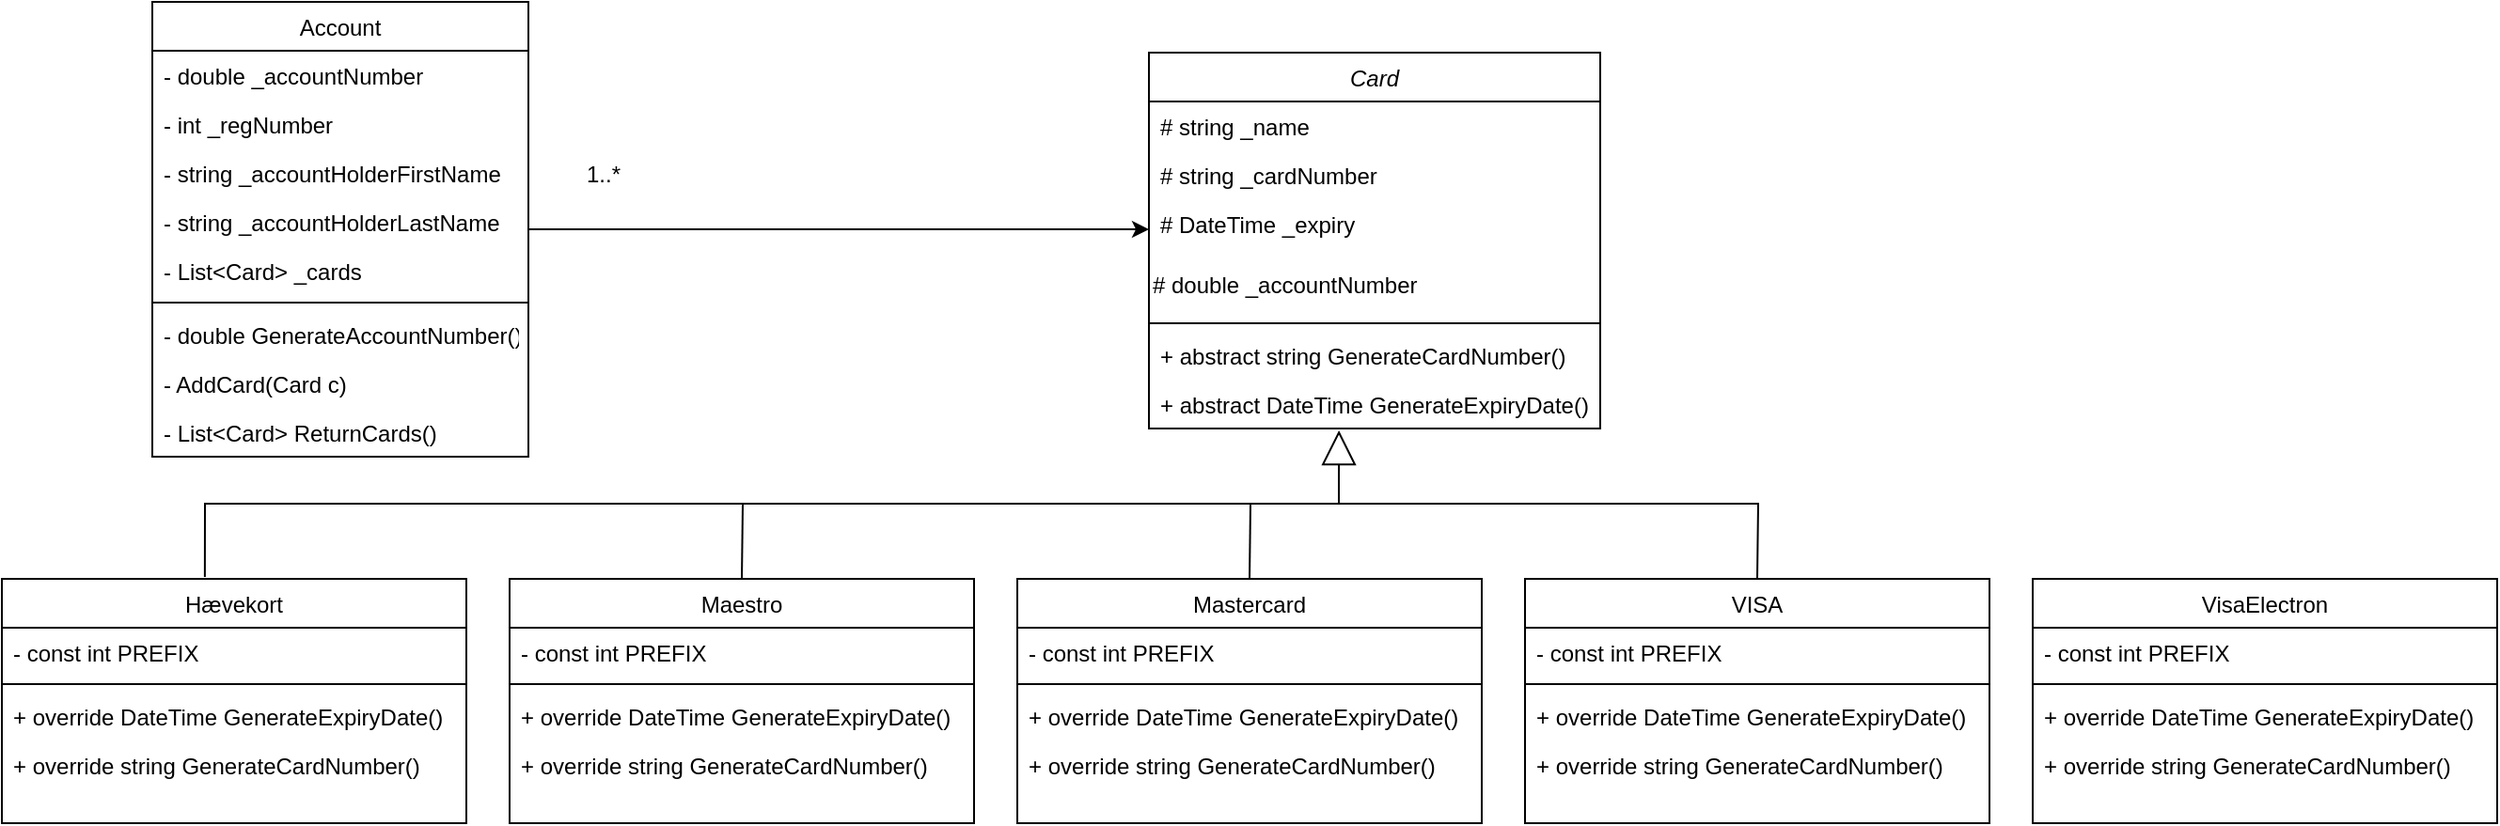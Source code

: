 <mxfile version="24.4.9" type="device">
  <diagram id="C5RBs43oDa-KdzZeNtuy" name="Page-1">
    <mxGraphModel dx="1500" dy="809" grid="1" gridSize="10" guides="1" tooltips="1" connect="1" arrows="1" fold="1" page="1" pageScale="1" pageWidth="827" pageHeight="1169" math="0" shadow="0">
      <root>
        <mxCell id="WIyWlLk6GJQsqaUBKTNV-0" />
        <mxCell id="WIyWlLk6GJQsqaUBKTNV-1" parent="WIyWlLk6GJQsqaUBKTNV-0" />
        <mxCell id="3WXc7A_SLaowkCH6H4nz-0" value="Card" style="swimlane;fontStyle=2;align=center;verticalAlign=top;childLayout=stackLayout;horizontal=1;startSize=26;horizontalStack=0;resizeParent=1;resizeLast=0;collapsible=1;marginBottom=0;rounded=0;shadow=0;strokeWidth=1;" vertex="1" parent="WIyWlLk6GJQsqaUBKTNV-1">
          <mxGeometry x="1220" y="160" width="240" height="200" as="geometry">
            <mxRectangle x="230" y="140" width="160" height="26" as="alternateBounds" />
          </mxGeometry>
        </mxCell>
        <mxCell id="3WXc7A_SLaowkCH6H4nz-1" value="# string _name" style="text;align=left;verticalAlign=top;spacingLeft=4;spacingRight=4;overflow=hidden;rotatable=0;points=[[0,0.5],[1,0.5]];portConstraint=eastwest;" vertex="1" parent="3WXc7A_SLaowkCH6H4nz-0">
          <mxGeometry y="26" width="240" height="26" as="geometry" />
        </mxCell>
        <mxCell id="3WXc7A_SLaowkCH6H4nz-2" value="# string _cardNumber" style="text;align=left;verticalAlign=top;spacingLeft=4;spacingRight=4;overflow=hidden;rotatable=0;points=[[0,0.5],[1,0.5]];portConstraint=eastwest;rounded=0;shadow=0;html=0;" vertex="1" parent="3WXc7A_SLaowkCH6H4nz-0">
          <mxGeometry y="52" width="240" height="26" as="geometry" />
        </mxCell>
        <mxCell id="3WXc7A_SLaowkCH6H4nz-3" value="# DateTime _expiry&#xa;&#xa;" style="text;align=left;verticalAlign=top;spacingLeft=4;spacingRight=4;overflow=hidden;rotatable=0;points=[[0,0.5],[1,0.5]];portConstraint=eastwest;rounded=0;shadow=0;html=0;" vertex="1" parent="3WXc7A_SLaowkCH6H4nz-0">
          <mxGeometry y="78" width="240" height="32" as="geometry" />
        </mxCell>
        <mxCell id="3WXc7A_SLaowkCH6H4nz-6" value="# double _accountNumber" style="text;whiteSpace=wrap;html=1;" vertex="1" parent="3WXc7A_SLaowkCH6H4nz-0">
          <mxGeometry y="110" width="240" height="30" as="geometry" />
        </mxCell>
        <mxCell id="3WXc7A_SLaowkCH6H4nz-4" value="" style="line;html=1;strokeWidth=1;align=left;verticalAlign=middle;spacingTop=-1;spacingLeft=3;spacingRight=3;rotatable=0;labelPosition=right;points=[];portConstraint=eastwest;" vertex="1" parent="3WXc7A_SLaowkCH6H4nz-0">
          <mxGeometry y="140" width="240" height="8" as="geometry" />
        </mxCell>
        <mxCell id="3WXc7A_SLaowkCH6H4nz-5" value="+ abstract string GenerateCardNumber()" style="text;align=left;verticalAlign=top;spacingLeft=4;spacingRight=4;overflow=hidden;rotatable=0;points=[[0,0.5],[1,0.5]];portConstraint=eastwest;" vertex="1" parent="3WXc7A_SLaowkCH6H4nz-0">
          <mxGeometry y="148" width="240" height="26" as="geometry" />
        </mxCell>
        <mxCell id="3WXc7A_SLaowkCH6H4nz-7" value="+ abstract DateTime GenerateExpiryDate()" style="text;align=left;verticalAlign=top;spacingLeft=4;spacingRight=4;overflow=hidden;rotatable=0;points=[[0,0.5],[1,0.5]];portConstraint=eastwest;" vertex="1" parent="3WXc7A_SLaowkCH6H4nz-0">
          <mxGeometry y="174" width="240" height="26" as="geometry" />
        </mxCell>
        <mxCell id="3WXc7A_SLaowkCH6H4nz-8" value="Hævekort" style="swimlane;fontStyle=0;align=center;verticalAlign=top;childLayout=stackLayout;horizontal=1;startSize=26;horizontalStack=0;resizeParent=1;resizeLast=0;collapsible=1;marginBottom=0;rounded=0;shadow=0;strokeWidth=1;" vertex="1" parent="WIyWlLk6GJQsqaUBKTNV-1">
          <mxGeometry x="610" y="440" width="247" height="130" as="geometry">
            <mxRectangle x="550" y="140" width="160" height="26" as="alternateBounds" />
          </mxGeometry>
        </mxCell>
        <mxCell id="3WXc7A_SLaowkCH6H4nz-9" value="- const int PREFIX" style="text;align=left;verticalAlign=top;spacingLeft=4;spacingRight=4;overflow=hidden;rotatable=0;points=[[0,0.5],[1,0.5]];portConstraint=eastwest;" vertex="1" parent="3WXc7A_SLaowkCH6H4nz-8">
          <mxGeometry y="26" width="247" height="26" as="geometry" />
        </mxCell>
        <mxCell id="3WXc7A_SLaowkCH6H4nz-14" value="" style="line;html=1;strokeWidth=1;align=left;verticalAlign=middle;spacingTop=-1;spacingLeft=3;spacingRight=3;rotatable=0;labelPosition=right;points=[];portConstraint=eastwest;" vertex="1" parent="3WXc7A_SLaowkCH6H4nz-8">
          <mxGeometry y="52" width="247" height="8" as="geometry" />
        </mxCell>
        <mxCell id="3WXc7A_SLaowkCH6H4nz-15" value="+ override DateTime GenerateExpiryDate()" style="text;align=left;verticalAlign=top;spacingLeft=4;spacingRight=4;overflow=hidden;rotatable=0;points=[[0,0.5],[1,0.5]];portConstraint=eastwest;" vertex="1" parent="3WXc7A_SLaowkCH6H4nz-8">
          <mxGeometry y="60" width="247" height="26" as="geometry" />
        </mxCell>
        <mxCell id="3WXc7A_SLaowkCH6H4nz-16" value="+ override string GenerateCardNumber()" style="text;align=left;verticalAlign=top;spacingLeft=4;spacingRight=4;overflow=hidden;rotatable=0;points=[[0,0.5],[1,0.5]];portConstraint=eastwest;" vertex="1" parent="3WXc7A_SLaowkCH6H4nz-8">
          <mxGeometry y="86" width="247" height="26" as="geometry" />
        </mxCell>
        <mxCell id="3WXc7A_SLaowkCH6H4nz-102" style="edgeStyle=orthogonalEdgeStyle;rounded=0;orthogonalLoop=1;jettySize=auto;html=1;" edge="1" parent="WIyWlLk6GJQsqaUBKTNV-1" source="3WXc7A_SLaowkCH6H4nz-67" target="3WXc7A_SLaowkCH6H4nz-3">
          <mxGeometry relative="1" as="geometry" />
        </mxCell>
        <mxCell id="3WXc7A_SLaowkCH6H4nz-67" value="Account" style="swimlane;fontStyle=0;align=center;verticalAlign=top;childLayout=stackLayout;horizontal=1;startSize=26;horizontalStack=0;resizeParent=1;resizeLast=0;collapsible=1;marginBottom=0;rounded=0;shadow=0;strokeWidth=1;" vertex="1" parent="WIyWlLk6GJQsqaUBKTNV-1">
          <mxGeometry x="690" y="133" width="200" height="242" as="geometry">
            <mxRectangle x="550" y="140" width="160" height="26" as="alternateBounds" />
          </mxGeometry>
        </mxCell>
        <mxCell id="3WXc7A_SLaowkCH6H4nz-68" value="- double _accountNumber" style="text;align=left;verticalAlign=top;spacingLeft=4;spacingRight=4;overflow=hidden;rotatable=0;points=[[0,0.5],[1,0.5]];portConstraint=eastwest;" vertex="1" parent="3WXc7A_SLaowkCH6H4nz-67">
          <mxGeometry y="26" width="200" height="26" as="geometry" />
        </mxCell>
        <mxCell id="3WXc7A_SLaowkCH6H4nz-69" value="- int _regNumber" style="text;align=left;verticalAlign=top;spacingLeft=4;spacingRight=4;overflow=hidden;rotatable=0;points=[[0,0.5],[1,0.5]];portConstraint=eastwest;rounded=0;shadow=0;html=0;" vertex="1" parent="3WXc7A_SLaowkCH6H4nz-67">
          <mxGeometry y="52" width="200" height="26" as="geometry" />
        </mxCell>
        <mxCell id="3WXc7A_SLaowkCH6H4nz-70" value="- string _accountHolderFirstName" style="text;align=left;verticalAlign=top;spacingLeft=4;spacingRight=4;overflow=hidden;rotatable=0;points=[[0,0.5],[1,0.5]];portConstraint=eastwest;rounded=0;shadow=0;html=0;" vertex="1" parent="3WXc7A_SLaowkCH6H4nz-67">
          <mxGeometry y="78" width="200" height="26" as="geometry" />
        </mxCell>
        <mxCell id="3WXc7A_SLaowkCH6H4nz-71" value="- string _accountHolderLastName" style="text;align=left;verticalAlign=top;spacingLeft=4;spacingRight=4;overflow=hidden;rotatable=0;points=[[0,0.5],[1,0.5]];portConstraint=eastwest;rounded=0;shadow=0;html=0;" vertex="1" parent="3WXc7A_SLaowkCH6H4nz-67">
          <mxGeometry y="104" width="200" height="26" as="geometry" />
        </mxCell>
        <mxCell id="3WXc7A_SLaowkCH6H4nz-76" value="- List&lt;Card&gt; _cards" style="text;align=left;verticalAlign=top;spacingLeft=4;spacingRight=4;overflow=hidden;rotatable=0;points=[[0,0.5],[1,0.5]];portConstraint=eastwest;rounded=0;shadow=0;html=0;" vertex="1" parent="3WXc7A_SLaowkCH6H4nz-67">
          <mxGeometry y="130" width="200" height="26" as="geometry" />
        </mxCell>
        <mxCell id="3WXc7A_SLaowkCH6H4nz-73" value="" style="line;html=1;strokeWidth=1;align=left;verticalAlign=middle;spacingTop=-1;spacingLeft=3;spacingRight=3;rotatable=0;labelPosition=right;points=[];portConstraint=eastwest;" vertex="1" parent="3WXc7A_SLaowkCH6H4nz-67">
          <mxGeometry y="156" width="200" height="8" as="geometry" />
        </mxCell>
        <mxCell id="3WXc7A_SLaowkCH6H4nz-74" value="- double GenerateAccountNumber()" style="text;align=left;verticalAlign=top;spacingLeft=4;spacingRight=4;overflow=hidden;rotatable=0;points=[[0,0.5],[1,0.5]];portConstraint=eastwest;" vertex="1" parent="3WXc7A_SLaowkCH6H4nz-67">
          <mxGeometry y="164" width="200" height="26" as="geometry" />
        </mxCell>
        <mxCell id="3WXc7A_SLaowkCH6H4nz-75" value="- AddCard(Card c)" style="text;align=left;verticalAlign=top;spacingLeft=4;spacingRight=4;overflow=hidden;rotatable=0;points=[[0,0.5],[1,0.5]];portConstraint=eastwest;" vertex="1" parent="3WXc7A_SLaowkCH6H4nz-67">
          <mxGeometry y="190" width="200" height="26" as="geometry" />
        </mxCell>
        <mxCell id="3WXc7A_SLaowkCH6H4nz-81" value="- List&lt;Card&gt; ReturnCards()" style="text;align=left;verticalAlign=top;spacingLeft=4;spacingRight=4;overflow=hidden;rotatable=0;points=[[0,0.5],[1,0.5]];portConstraint=eastwest;" vertex="1" parent="3WXc7A_SLaowkCH6H4nz-67">
          <mxGeometry y="216" width="200" height="26" as="geometry" />
        </mxCell>
        <mxCell id="3WXc7A_SLaowkCH6H4nz-79" value="" style="endArrow=block;endSize=16;endFill=0;html=1;rounded=0;entryX=0.421;entryY=1.038;entryDx=0;entryDy=0;entryPerimeter=0;" edge="1" parent="WIyWlLk6GJQsqaUBKTNV-1" target="3WXc7A_SLaowkCH6H4nz-7">
          <mxGeometry width="160" relative="1" as="geometry">
            <mxPoint x="1321" y="400" as="sourcePoint" />
            <mxPoint x="1000" y="390" as="targetPoint" />
          </mxGeometry>
        </mxCell>
        <mxCell id="3WXc7A_SLaowkCH6H4nz-87" value="Mastercard" style="swimlane;fontStyle=0;align=center;verticalAlign=top;childLayout=stackLayout;horizontal=1;startSize=26;horizontalStack=0;resizeParent=1;resizeLast=0;collapsible=1;marginBottom=0;rounded=0;shadow=0;strokeWidth=1;" vertex="1" parent="WIyWlLk6GJQsqaUBKTNV-1">
          <mxGeometry x="1150" y="440" width="247" height="130" as="geometry">
            <mxRectangle x="550" y="140" width="160" height="26" as="alternateBounds" />
          </mxGeometry>
        </mxCell>
        <mxCell id="3WXc7A_SLaowkCH6H4nz-88" value="- const int PREFIX" style="text;align=left;verticalAlign=top;spacingLeft=4;spacingRight=4;overflow=hidden;rotatable=0;points=[[0,0.5],[1,0.5]];portConstraint=eastwest;" vertex="1" parent="3WXc7A_SLaowkCH6H4nz-87">
          <mxGeometry y="26" width="247" height="26" as="geometry" />
        </mxCell>
        <mxCell id="3WXc7A_SLaowkCH6H4nz-89" value="" style="line;html=1;strokeWidth=1;align=left;verticalAlign=middle;spacingTop=-1;spacingLeft=3;spacingRight=3;rotatable=0;labelPosition=right;points=[];portConstraint=eastwest;" vertex="1" parent="3WXc7A_SLaowkCH6H4nz-87">
          <mxGeometry y="52" width="247" height="8" as="geometry" />
        </mxCell>
        <mxCell id="3WXc7A_SLaowkCH6H4nz-90" value="+ override DateTime GenerateExpiryDate()" style="text;align=left;verticalAlign=top;spacingLeft=4;spacingRight=4;overflow=hidden;rotatable=0;points=[[0,0.5],[1,0.5]];portConstraint=eastwest;" vertex="1" parent="3WXc7A_SLaowkCH6H4nz-87">
          <mxGeometry y="60" width="247" height="26" as="geometry" />
        </mxCell>
        <mxCell id="3WXc7A_SLaowkCH6H4nz-91" value="+ override string GenerateCardNumber()" style="text;align=left;verticalAlign=top;spacingLeft=4;spacingRight=4;overflow=hidden;rotatable=0;points=[[0,0.5],[1,0.5]];portConstraint=eastwest;" vertex="1" parent="3WXc7A_SLaowkCH6H4nz-87">
          <mxGeometry y="86" width="247" height="26" as="geometry" />
        </mxCell>
        <mxCell id="3WXc7A_SLaowkCH6H4nz-92" value="VISA" style="swimlane;fontStyle=0;align=center;verticalAlign=top;childLayout=stackLayout;horizontal=1;startSize=26;horizontalStack=0;resizeParent=1;resizeLast=0;collapsible=1;marginBottom=0;rounded=0;shadow=0;strokeWidth=1;" vertex="1" parent="WIyWlLk6GJQsqaUBKTNV-1">
          <mxGeometry x="1420" y="440" width="247" height="130" as="geometry">
            <mxRectangle x="550" y="140" width="160" height="26" as="alternateBounds" />
          </mxGeometry>
        </mxCell>
        <mxCell id="3WXc7A_SLaowkCH6H4nz-93" value="- const int PREFIX" style="text;align=left;verticalAlign=top;spacingLeft=4;spacingRight=4;overflow=hidden;rotatable=0;points=[[0,0.5],[1,0.5]];portConstraint=eastwest;" vertex="1" parent="3WXc7A_SLaowkCH6H4nz-92">
          <mxGeometry y="26" width="247" height="26" as="geometry" />
        </mxCell>
        <mxCell id="3WXc7A_SLaowkCH6H4nz-94" value="" style="line;html=1;strokeWidth=1;align=left;verticalAlign=middle;spacingTop=-1;spacingLeft=3;spacingRight=3;rotatable=0;labelPosition=right;points=[];portConstraint=eastwest;" vertex="1" parent="3WXc7A_SLaowkCH6H4nz-92">
          <mxGeometry y="52" width="247" height="8" as="geometry" />
        </mxCell>
        <mxCell id="3WXc7A_SLaowkCH6H4nz-95" value="+ override DateTime GenerateExpiryDate()" style="text;align=left;verticalAlign=top;spacingLeft=4;spacingRight=4;overflow=hidden;rotatable=0;points=[[0,0.5],[1,0.5]];portConstraint=eastwest;" vertex="1" parent="3WXc7A_SLaowkCH6H4nz-92">
          <mxGeometry y="60" width="247" height="26" as="geometry" />
        </mxCell>
        <mxCell id="3WXc7A_SLaowkCH6H4nz-96" value="+ override string GenerateCardNumber()" style="text;align=left;verticalAlign=top;spacingLeft=4;spacingRight=4;overflow=hidden;rotatable=0;points=[[0,0.5],[1,0.5]];portConstraint=eastwest;" vertex="1" parent="3WXc7A_SLaowkCH6H4nz-92">
          <mxGeometry y="86" width="247" height="26" as="geometry" />
        </mxCell>
        <mxCell id="3WXc7A_SLaowkCH6H4nz-97" value="VisaElectron" style="swimlane;fontStyle=0;align=center;verticalAlign=top;childLayout=stackLayout;horizontal=1;startSize=26;horizontalStack=0;resizeParent=1;resizeLast=0;collapsible=1;marginBottom=0;rounded=0;shadow=0;strokeWidth=1;" vertex="1" parent="WIyWlLk6GJQsqaUBKTNV-1">
          <mxGeometry x="1690" y="440" width="247" height="130" as="geometry">
            <mxRectangle x="550" y="140" width="160" height="26" as="alternateBounds" />
          </mxGeometry>
        </mxCell>
        <mxCell id="3WXc7A_SLaowkCH6H4nz-98" value="- const int PREFIX" style="text;align=left;verticalAlign=top;spacingLeft=4;spacingRight=4;overflow=hidden;rotatable=0;points=[[0,0.5],[1,0.5]];portConstraint=eastwest;" vertex="1" parent="3WXc7A_SLaowkCH6H4nz-97">
          <mxGeometry y="26" width="247" height="26" as="geometry" />
        </mxCell>
        <mxCell id="3WXc7A_SLaowkCH6H4nz-99" value="" style="line;html=1;strokeWidth=1;align=left;verticalAlign=middle;spacingTop=-1;spacingLeft=3;spacingRight=3;rotatable=0;labelPosition=right;points=[];portConstraint=eastwest;" vertex="1" parent="3WXc7A_SLaowkCH6H4nz-97">
          <mxGeometry y="52" width="247" height="8" as="geometry" />
        </mxCell>
        <mxCell id="3WXc7A_SLaowkCH6H4nz-100" value="+ override DateTime GenerateExpiryDate()" style="text;align=left;verticalAlign=top;spacingLeft=4;spacingRight=4;overflow=hidden;rotatable=0;points=[[0,0.5],[1,0.5]];portConstraint=eastwest;" vertex="1" parent="3WXc7A_SLaowkCH6H4nz-97">
          <mxGeometry y="60" width="247" height="26" as="geometry" />
        </mxCell>
        <mxCell id="3WXc7A_SLaowkCH6H4nz-101" value="+ override string GenerateCardNumber()" style="text;align=left;verticalAlign=top;spacingLeft=4;spacingRight=4;overflow=hidden;rotatable=0;points=[[0,0.5],[1,0.5]];portConstraint=eastwest;" vertex="1" parent="3WXc7A_SLaowkCH6H4nz-97">
          <mxGeometry y="86" width="247" height="26" as="geometry" />
        </mxCell>
        <mxCell id="3WXc7A_SLaowkCH6H4nz-103" value="1..*" style="text;html=1;align=center;verticalAlign=middle;whiteSpace=wrap;rounded=0;" vertex="1" parent="WIyWlLk6GJQsqaUBKTNV-1">
          <mxGeometry x="900" y="210" width="60" height="30" as="geometry" />
        </mxCell>
        <mxCell id="3WXc7A_SLaowkCH6H4nz-82" value="Maestro" style="swimlane;fontStyle=0;align=center;verticalAlign=top;childLayout=stackLayout;horizontal=1;startSize=26;horizontalStack=0;resizeParent=1;resizeLast=0;collapsible=1;marginBottom=0;rounded=0;shadow=0;strokeWidth=1;" vertex="1" parent="WIyWlLk6GJQsqaUBKTNV-1">
          <mxGeometry x="880" y="440" width="247" height="130" as="geometry">
            <mxRectangle x="550" y="140" width="160" height="26" as="alternateBounds" />
          </mxGeometry>
        </mxCell>
        <mxCell id="3WXc7A_SLaowkCH6H4nz-83" value="- const int PREFIX" style="text;align=left;verticalAlign=top;spacingLeft=4;spacingRight=4;overflow=hidden;rotatable=0;points=[[0,0.5],[1,0.5]];portConstraint=eastwest;" vertex="1" parent="3WXc7A_SLaowkCH6H4nz-82">
          <mxGeometry y="26" width="247" height="26" as="geometry" />
        </mxCell>
        <mxCell id="3WXc7A_SLaowkCH6H4nz-84" value="" style="line;html=1;strokeWidth=1;align=left;verticalAlign=middle;spacingTop=-1;spacingLeft=3;spacingRight=3;rotatable=0;labelPosition=right;points=[];portConstraint=eastwest;" vertex="1" parent="3WXc7A_SLaowkCH6H4nz-82">
          <mxGeometry y="52" width="247" height="8" as="geometry" />
        </mxCell>
        <mxCell id="3WXc7A_SLaowkCH6H4nz-85" value="+ override DateTime GenerateExpiryDate()" style="text;align=left;verticalAlign=top;spacingLeft=4;spacingRight=4;overflow=hidden;rotatable=0;points=[[0,0.5],[1,0.5]];portConstraint=eastwest;" vertex="1" parent="3WXc7A_SLaowkCH6H4nz-82">
          <mxGeometry y="60" width="247" height="26" as="geometry" />
        </mxCell>
        <mxCell id="3WXc7A_SLaowkCH6H4nz-86" value="+ override string GenerateCardNumber()" style="text;align=left;verticalAlign=top;spacingLeft=4;spacingRight=4;overflow=hidden;rotatable=0;points=[[0,0.5],[1,0.5]];portConstraint=eastwest;" vertex="1" parent="3WXc7A_SLaowkCH6H4nz-82">
          <mxGeometry y="86" width="247" height="26" as="geometry" />
        </mxCell>
        <mxCell id="3WXc7A_SLaowkCH6H4nz-105" value="" style="endArrow=none;html=1;rounded=0;exitX=0.437;exitY=-0.008;exitDx=0;exitDy=0;exitPerimeter=0;" edge="1" parent="WIyWlLk6GJQsqaUBKTNV-1" source="3WXc7A_SLaowkCH6H4nz-8">
          <mxGeometry width="50" height="50" relative="1" as="geometry">
            <mxPoint x="1020" y="460" as="sourcePoint" />
            <mxPoint x="990" y="400" as="targetPoint" />
            <Array as="points">
              <mxPoint x="718" y="400" />
            </Array>
          </mxGeometry>
        </mxCell>
        <mxCell id="3WXc7A_SLaowkCH6H4nz-106" value="" style="endArrow=none;html=1;rounded=0;exitX=0.5;exitY=0;exitDx=0;exitDy=0;" edge="1" parent="WIyWlLk6GJQsqaUBKTNV-1" source="3WXc7A_SLaowkCH6H4nz-92">
          <mxGeometry width="50" height="50" relative="1" as="geometry">
            <mxPoint x="1020" y="460" as="sourcePoint" />
            <mxPoint x="990" y="400" as="targetPoint" />
            <Array as="points">
              <mxPoint x="1544" y="400" />
            </Array>
          </mxGeometry>
        </mxCell>
        <mxCell id="3WXc7A_SLaowkCH6H4nz-107" value="" style="endArrow=none;html=1;rounded=0;exitX=0.5;exitY=0;exitDx=0;exitDy=0;" edge="1" parent="WIyWlLk6GJQsqaUBKTNV-1" source="3WXc7A_SLaowkCH6H4nz-82">
          <mxGeometry width="50" height="50" relative="1" as="geometry">
            <mxPoint x="1120" y="450" as="sourcePoint" />
            <mxPoint x="1004" y="400" as="targetPoint" />
          </mxGeometry>
        </mxCell>
        <mxCell id="3WXc7A_SLaowkCH6H4nz-108" value="" style="endArrow=none;html=1;rounded=0;exitX=0.5;exitY=0;exitDx=0;exitDy=0;" edge="1" parent="WIyWlLk6GJQsqaUBKTNV-1" source="3WXc7A_SLaowkCH6H4nz-87">
          <mxGeometry width="50" height="50" relative="1" as="geometry">
            <mxPoint x="1120" y="450" as="sourcePoint" />
            <mxPoint x="1274" y="400" as="targetPoint" />
          </mxGeometry>
        </mxCell>
      </root>
    </mxGraphModel>
  </diagram>
</mxfile>
